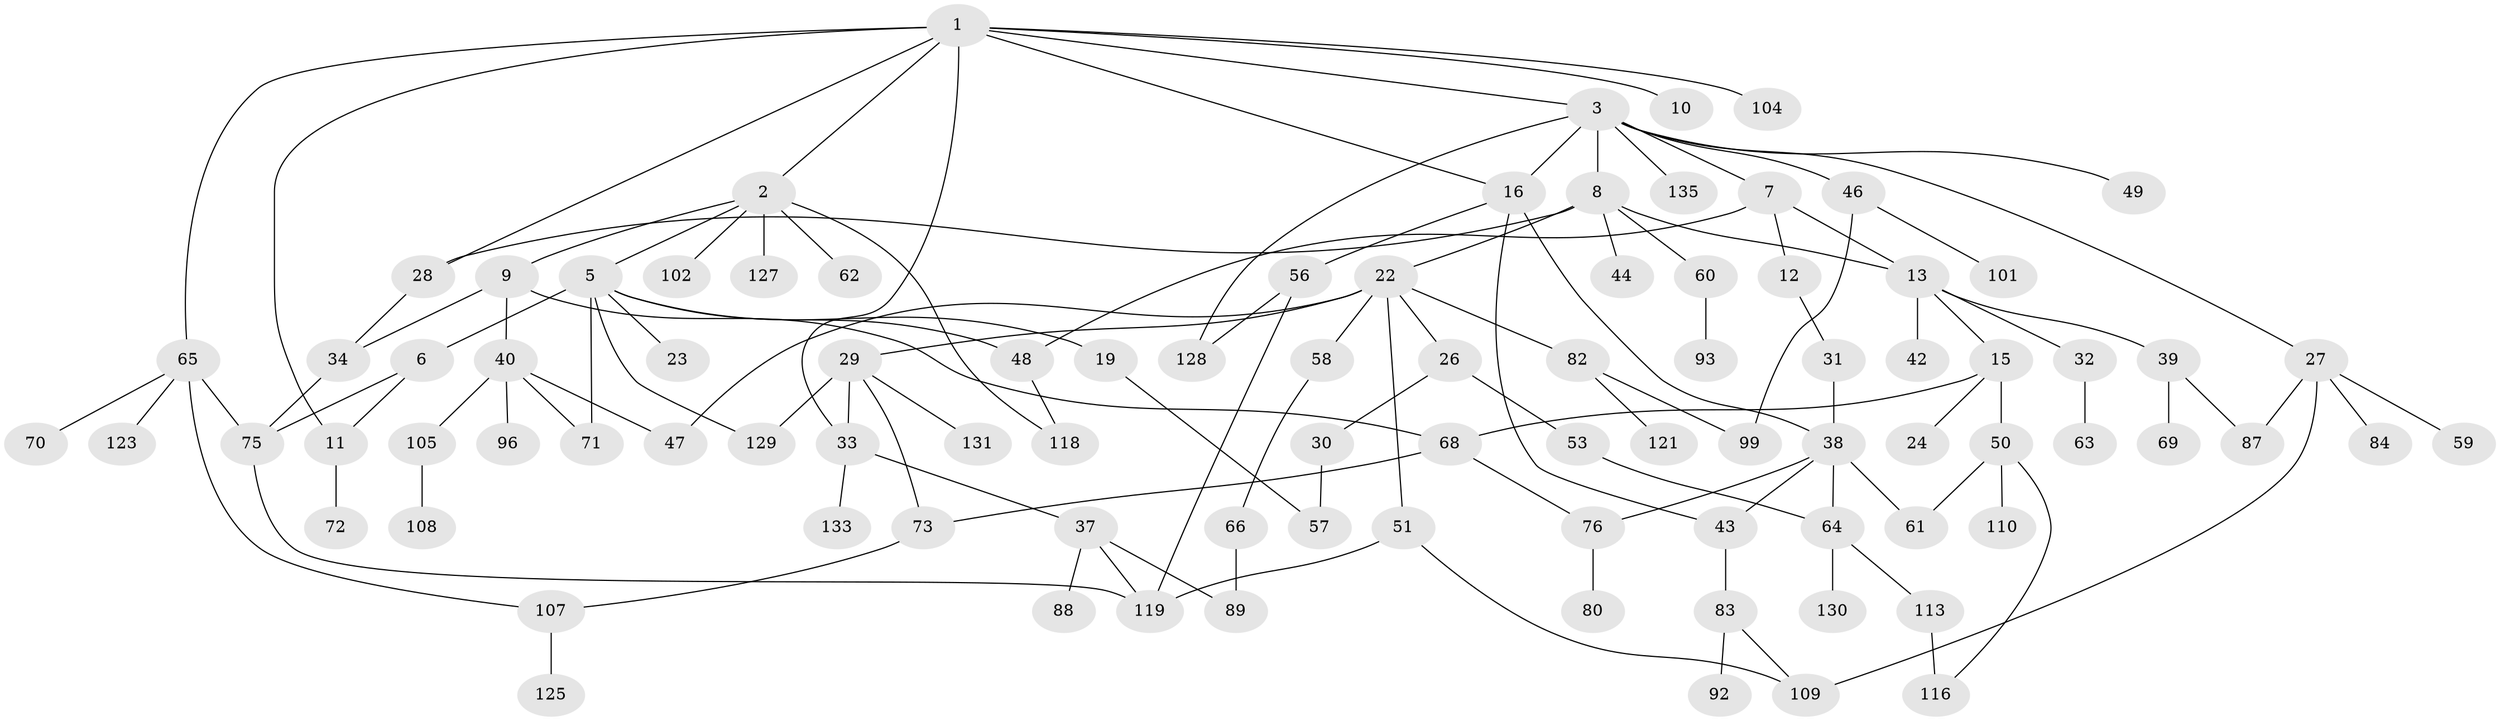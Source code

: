// Generated by graph-tools (version 1.1) at 2025/23/03/03/25 07:23:33]
// undirected, 93 vertices, 124 edges
graph export_dot {
graph [start="1"]
  node [color=gray90,style=filled];
  1 [super="+4"];
  2 [super="+52"];
  3 [super="+17"];
  5 [super="+18"];
  6 [super="+136"];
  7;
  8 [super="+45"];
  9 [super="+20"];
  10 [super="+21"];
  11;
  12 [super="+36"];
  13 [super="+14"];
  15;
  16 [super="+55"];
  19 [super="+112"];
  22 [super="+25"];
  23;
  24;
  26 [super="+35"];
  27 [super="+77"];
  28 [super="+74"];
  29 [super="+41"];
  30 [super="+54"];
  31;
  32;
  33 [super="+100"];
  34 [super="+111"];
  37 [super="+67"];
  38 [super="+132"];
  39;
  40 [super="+79"];
  42;
  43;
  44;
  46 [super="+114"];
  47 [super="+94"];
  48 [super="+86"];
  49;
  50 [super="+97"];
  51 [super="+120"];
  53;
  56 [super="+81"];
  57;
  58;
  59;
  60 [super="+85"];
  61;
  62;
  63;
  64 [super="+91"];
  65 [super="+103"];
  66;
  68 [super="+98"];
  69 [super="+78"];
  70;
  71;
  72 [super="+115"];
  73;
  75 [super="+95"];
  76;
  80;
  82 [super="+90"];
  83 [super="+117"];
  84;
  87 [super="+122"];
  88;
  89;
  92;
  93;
  96;
  99;
  101;
  102;
  104;
  105 [super="+106"];
  107 [super="+124"];
  108;
  109 [super="+134"];
  110;
  113;
  116;
  118;
  119 [super="+126"];
  121;
  123;
  125;
  127;
  128;
  129;
  130;
  131;
  133;
  135;
  1 -- 2;
  1 -- 3;
  1 -- 10;
  1 -- 16;
  1 -- 33;
  1 -- 65;
  1 -- 104;
  1 -- 11;
  1 -- 28;
  2 -- 5;
  2 -- 9;
  2 -- 102;
  2 -- 118;
  2 -- 62;
  2 -- 127;
  3 -- 7;
  3 -- 8;
  3 -- 27;
  3 -- 49;
  3 -- 135;
  3 -- 16;
  3 -- 128;
  3 -- 46;
  5 -- 6;
  5 -- 19;
  5 -- 129;
  5 -- 48;
  5 -- 23;
  5 -- 71;
  6 -- 75;
  6 -- 11;
  7 -- 12;
  7 -- 13;
  7 -- 48;
  8 -- 13;
  8 -- 22;
  8 -- 44;
  8 -- 60;
  8 -- 28;
  9 -- 40;
  9 -- 34;
  9 -- 68;
  11 -- 72;
  12 -- 31;
  13 -- 15;
  13 -- 32;
  13 -- 42;
  13 -- 39;
  15 -- 24;
  15 -- 50;
  15 -- 68;
  16 -- 38;
  16 -- 56;
  16 -- 43;
  19 -- 57;
  22 -- 26;
  22 -- 58;
  22 -- 82;
  22 -- 51;
  22 -- 29;
  22 -- 47;
  26 -- 30;
  26 -- 53;
  27 -- 59;
  27 -- 84;
  27 -- 87;
  27 -- 109;
  28 -- 34;
  29 -- 129;
  29 -- 73;
  29 -- 33;
  29 -- 131;
  30 -- 57;
  31 -- 38;
  32 -- 63;
  33 -- 37;
  33 -- 133;
  34 -- 75;
  37 -- 119;
  37 -- 89;
  37 -- 88;
  38 -- 43;
  38 -- 61;
  38 -- 76;
  38 -- 64;
  39 -- 69;
  39 -- 87;
  40 -- 47;
  40 -- 71;
  40 -- 105;
  40 -- 96;
  43 -- 83;
  46 -- 101;
  46 -- 99;
  48 -- 118;
  50 -- 61;
  50 -- 116;
  50 -- 110;
  51 -- 109;
  51 -- 119;
  53 -- 64;
  56 -- 128;
  56 -- 119;
  58 -- 66;
  60 -- 93;
  64 -- 113;
  64 -- 130;
  65 -- 70;
  65 -- 107;
  65 -- 123;
  65 -- 75;
  66 -- 89;
  68 -- 73;
  68 -- 76;
  73 -- 107;
  75 -- 119;
  76 -- 80;
  82 -- 99;
  82 -- 121;
  83 -- 92;
  83 -- 109;
  105 -- 108;
  107 -- 125;
  113 -- 116;
}
